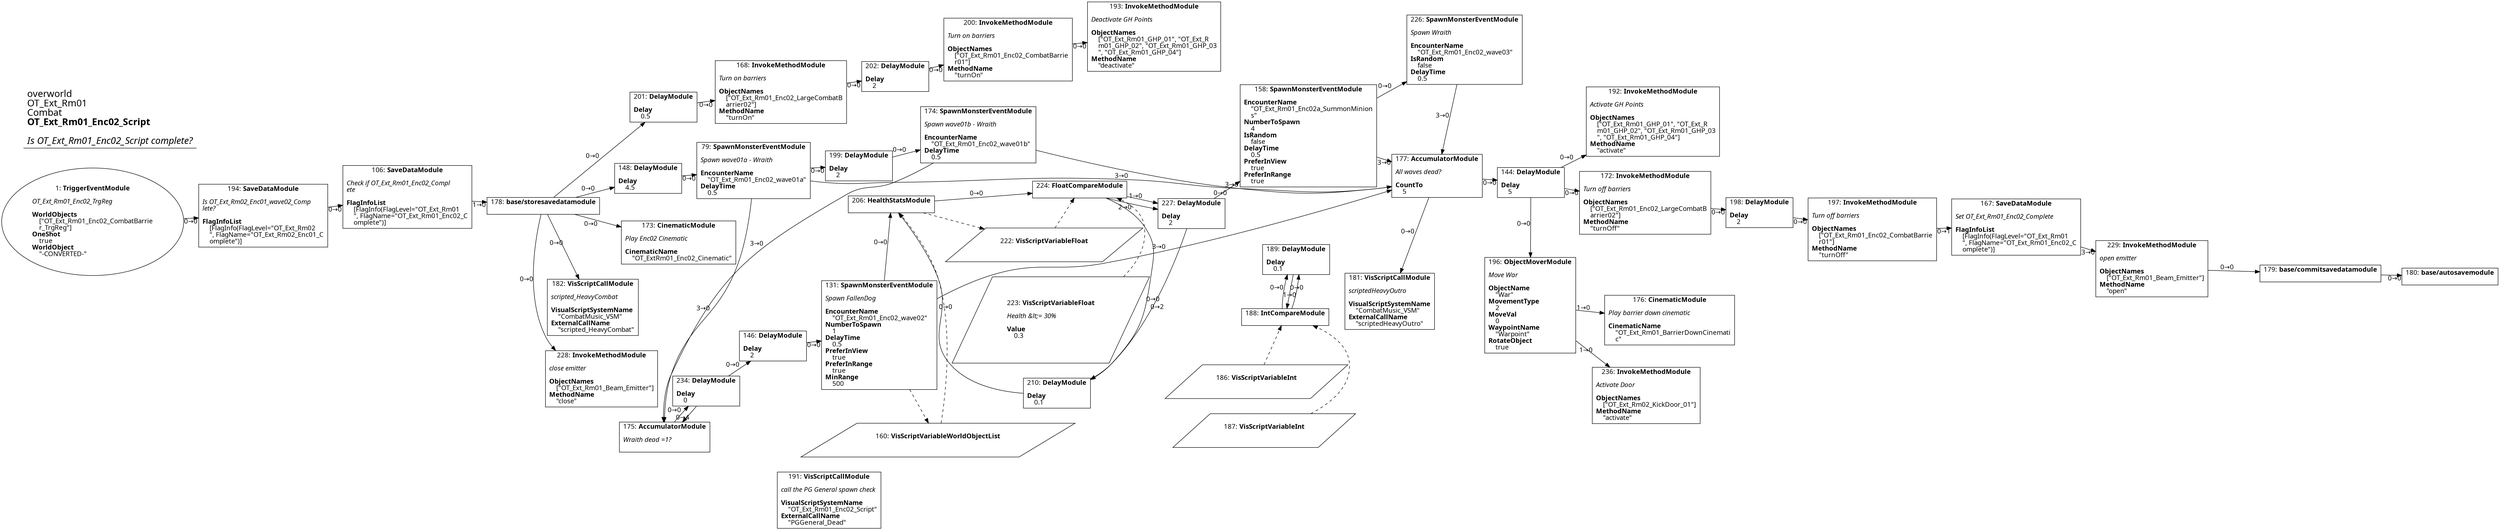 digraph {
    layout = fdp;
    overlap = prism;
    sep = "+16";
    splines = spline;

    node [ shape = box ];

    graph [ fontname = "Segoe UI" ];
    node [ fontname = "Segoe UI" ];
    edge [ fontname = "Segoe UI" ];

    1 [ label = <1: <b>TriggerEventModule</b><br/><br/><i>OT_Ext_Rm01_Enc02_TrgReg<br align="left"/></i><br align="left"/><b>WorldObjects</b><br align="left"/>    [&quot;OT_Ext_Rm01_Enc02_CombatBarrie<br align="left"/>    r_TrgReg&quot;]<br align="left"/><b>OneShot</b><br align="left"/>    true<br align="left"/><b>WorldObject</b><br align="left"/>    &quot;-CONVERTED-&quot;<br align="left"/>> ];
    1 [ shape = oval ]
    1 [ pos = "1.585,-3.788!" ];
    1 -> 194 [ label = "0→0" ];

    79 [ label = <79: <b>SpawnMonsterEventModule</b><br/><br/><i>Spawn wave01a - Wraith<br align="left"/></i><br align="left"/><b>EncounterName</b><br align="left"/>    &quot;OT_Ext_Rm01_Enc02_wave01a&quot;<br align="left"/><b>DelayTime</b><br align="left"/>    0.5<br align="left"/>> ];
    79 [ pos = "2.851,-3.811!" ];
    79 -> 177 [ label = "3→0" ];
    79 -> 199 [ label = "0→0" ];
    79 -> 175 [ label = "3→0" ];

    106 [ label = <106: <b>SaveDataModule</b><br/><br/><i>Check if OT_Ext_Rm01_Enc02_Compl<br align="left"/>ete<br align="left"/></i><br align="left"/><b>FlagInfoList</b><br align="left"/>    [FlagInfo(FlagLevel=&quot;OT_Ext_Rm01<br align="left"/>    &quot;, FlagName=&quot;OT_Ext_Rm01_Enc02_C<br align="left"/>    omplete&quot;)]<br align="left"/>> ];
    106 [ pos = "2.154,-3.788!" ];
    106 -> 178 [ label = "1→0" ];

    131 [ label = <131: <b>SpawnMonsterEventModule</b><br/><br/><i>Spawn FallenDog<br align="left"/></i><br align="left"/><b>EncounterName</b><br align="left"/>    &quot;OT_Ext_Rm01_Enc02_wave02&quot;<br align="left"/><b>NumberToSpawn</b><br align="left"/>    1<br align="left"/><b>DelayTime</b><br align="left"/>    0.5<br align="left"/><b>PreferInView</b><br align="left"/>    true<br align="left"/><b>PreferInRange</b><br align="left"/>    true<br align="left"/><b>MinRange</b><br align="left"/>    500<br align="left"/>> ];
    131 [ pos = "3.8810003,-4.4940004!" ];
    131 -> 206 [ label = "0→0" ];
    131 -> 177 [ label = "3→0" ];
    131 -> 160 [ style = dashed ];

    144 [ label = <144: <b>DelayModule</b><br/><br/><b>Delay</b><br align="left"/>    5<br align="left"/>> ];
    144 [ pos = "7.6760006,-4.5670004!" ];
    144 -> 172 [ label = "0→0" ];
    144 -> 192 [ label = "0→0" ];
    144 -> 196 [ label = "0→0" ];

    146 [ label = <146: <b>DelayModule</b><br/><br/><b>Delay</b><br align="left"/>    2<br align="left"/>> ];
    146 [ pos = "3.68,-4.4940004!" ];
    146 -> 131 [ label = "0→0" ];

    148 [ label = <148: <b>DelayModule</b><br/><br/><b>Delay</b><br align="left"/>    4.5<br align="left"/>> ];
    148 [ pos = "2.634,-3.811!" ];
    148 -> 79 [ label = "0→0" ];

    158 [ label = <158: <b>SpawnMonsterEventModule</b><br/><br/><b>EncounterName</b><br align="left"/>    &quot;OT_Ext_Rm01_Enc02a_SummonMinion<br align="left"/>    s&quot;<br align="left"/><b>NumberToSpawn</b><br align="left"/>    4<br align="left"/><b>IsRandom</b><br align="left"/>    false<br align="left"/><b>DelayTime</b><br align="left"/>    0.5<br align="left"/><b>PreferInView</b><br align="left"/>    true<br align="left"/><b>PreferInRange</b><br align="left"/>    true<br align="left"/>> ];
    158 [ pos = "5.3190002,-4.5280004!" ];
    158 -> 226 [ label = "0→0" ];
    158 -> 177 [ label = "3→0" ];

    160 [ label = <160: <b>VisScriptVariableWorldObjectList</b><br/><br/>> ];
    160 [ shape = parallelogram ]
    160 [ pos = "4.2460003,-4.7900004!" ];

    167 [ label = <167: <b>SaveDataModule</b><br/><br/><i>Set OT_Ext_Rm01_Enc02_Complete<br align="left"/></i><br align="left"/><b>FlagInfoList</b><br align="left"/>    [FlagInfo(FlagLevel=&quot;OT_Ext_Rm01<br align="left"/>    &quot;, FlagName=&quot;OT_Ext_Rm01_Enc02_C<br align="left"/>    omplete&quot;)]<br align="left"/>> ];
    167 [ pos = "8.501,-4.544!" ];
    167 -> 229 [ label = "3→0" ];

    168 [ label = <168: <b>InvokeMethodModule</b><br/><br/><i>Turn on barriers<br align="left"/></i><br align="left"/><b>ObjectNames</b><br align="left"/>    [&quot;OT_Ext_Rm01_Enc02_LargeCombatB<br align="left"/>    arrier02&quot;]<br align="left"/><b>MethodName</b><br align="left"/>    &quot;turnOn&quot;<br align="left"/>> ];
    168 [ pos = "2.8270001,-3.525!" ];
    168 -> 202 [ label = "0→0" ];

    172 [ label = <172: <b>InvokeMethodModule</b><br/><br/><i>Turn off barriers<br align="left"/></i><br align="left"/><b>ObjectNames</b><br align="left"/>    [&quot;OT_Ext_Rm01_Enc02_LargeCombatB<br align="left"/>    arrier02&quot;]<br align="left"/><b>MethodName</b><br align="left"/>    &quot;turnOff&quot;<br align="left"/>> ];
    172 [ pos = "7.8890004,-4.5670004!" ];
    172 -> 198 [ label = "0→0" ];

    173 [ label = <173: <b>CinematicModule</b><br/><br/><i>Play Enc02 Cinematic<br align="left"/></i><br align="left"/><b>CinematicName</b><br align="left"/>    &quot;OT_ExtRm01_Enc02_Cinematic&quot;<br align="left"/>> ];
    173 [ pos = "2.637,-4.0150003!" ];

    174 [ label = <174: <b>SpawnMonsterEventModule</b><br/><br/><i>Spawn wave01b - Wraith<br align="left"/></i><br align="left"/><b>EncounterName</b><br align="left"/>    &quot;OT_Ext_Rm01_Enc02_wave01b&quot;<br align="left"/><b>DelayTime</b><br align="left"/>    0.5<br align="left"/>> ];
    174 [ pos = "3.4090002,-3.811!" ];
    174 -> 177 [ label = "3→0" ];
    174 -> 175 [ label = "3→0" ];

    175 [ label = <175: <b>AccumulatorModule</b><br/><br/><i>Wraith dead =1?<br align="left"/></i><br align="left"/>> ];
    175 [ pos = "3.0990002,-4.4940004!" ];
    175 -> 234 [ label = "0→0" ];

    176 [ label = <176: <b>CinematicModule</b><br/><br/><i>Play barrier down cinematic<br align="left"/></i><br align="left"/><b>CinematicName</b><br align="left"/>    &quot;OT_Ext_Rm01_BarrierDownCinemati<br align="left"/>    c&quot;<br align="left"/>> ];
    176 [ pos = "8.104,-4.796!" ];

    177 [ label = <177: <b>AccumulatorModule</b><br/><br/><i>All waves dead?<br align="left"/></i><br align="left"/><b>CountTo</b><br align="left"/>    5<br align="left"/>> ];
    177 [ pos = "7.4240003,-4.5670004!" ];
    177 -> 144 [ label = "0→0" ];
    177 -> 181 [ label = "0→0" ];

    178 [ label = <178: <b>base/storesavedatamodule</b><br/><br/>> ];
    178 [ pos = "2.397,-3.811!" ];
    178 -> 148 [ label = "0→0" ];
    178 -> 173 [ label = "0→0" ];
    178 -> 182 [ label = "0→0" ];
    178 -> 228 [ label = "0→0" ];
    178 -> 201 [ label = "0→0" ];

    179 [ label = <179: <b>base/commitsavedatamodule</b><br/><br/>> ];
    179 [ pos = "8.950001,-4.59!" ];
    179 -> 180 [ label = "0→0" ];

    180 [ label = <180: <b>base/autosavemodule</b><br/><br/>> ];
    180 [ pos = "9.212001,-4.59!" ];

    181 [ label = <181: <b>VisScriptCallModule</b><br/><br/><i>scriptedHeavyOutro<br align="left"/></i><br align="left"/><b>VisualScriptSystemName</b><br align="left"/>    &quot;CombatMusic_VSM&quot;<br align="left"/><b>ExternalCallName</b><br align="left"/>    &quot;scriptedHeavyOutro&quot;<br align="left"/>> ];
    181 [ pos = "7.675,-4.7700005!" ];

    182 [ label = <182: <b>VisScriptCallModule</b><br/><br/><i>scripted_HeavyCombat<br align="left"/></i><br align="left"/><b>VisualScriptSystemName</b><br align="left"/>    &quot;CombatMusic_VSM&quot;<br align="left"/><b>ExternalCallName</b><br align="left"/>    &quot;scripted_HeavyCombat&quot;<br align="left"/>> ];
    182 [ pos = "2.637,-4.1460004!" ];

    186 [ label = <186: <b>VisScriptVariableInt</b><br/><br/>> ];
    186 [ shape = parallelogram ]
    186 [ pos = "6.097,-5.091!" ];

    187 [ label = <187: <b>VisScriptVariableInt</b><br/><br/>> ];
    187 [ shape = parallelogram ]
    187 [ pos = "6.0990005,-5.1540003!" ];

    188 [ label = <188: <b>IntCompareModule</b><br/><br/>> ];
    188 [ pos = "6.2570004,-5.013!" ];
    188 -> 189 [ label = "0→0" ];
    188 -> 189 [ label = "1→0" ];
    186 -> 188 [ style = dashed ];
    187 -> 188 [ style = dashed ];

    189 [ label = <189: <b>DelayModule</b><br/><br/><b>Delay</b><br align="left"/>    0.1<br align="left"/>> ];
    189 [ pos = "6.2640004,-4.821!" ];
    189 -> 188 [ label = "0→0" ];

    191 [ label = <191: <b>VisScriptCallModule</b><br/><br/><i>call the PG General spawn check<br align="left"/></i><br align="left"/><b>VisualScriptSystemName</b><br align="left"/>    &quot;OT_Ext_Rm01_Enc02_Script&quot;<br align="left"/><b>ExternalCallName</b><br align="left"/>    &quot;PGGeneral_Dead&quot;<br align="left"/>> ];
    191 [ pos = "3.976,-5.15!" ];

    192 [ label = <192: <b>InvokeMethodModule</b><br/><br/><i>Activate GH Points<br align="left"/></i><br align="left"/><b>ObjectNames</b><br align="left"/>    [&quot;OT_Ext_Rm01_GHP_01&quot;, &quot;OT_Ext_R<br align="left"/>    m01_GHP_02&quot;, &quot;OT_Ext_Rm01_GHP_03<br align="left"/>    &quot;, &quot;OT_Ext_Rm01_GHP_04&quot;]<br align="left"/><b>MethodName</b><br align="left"/>    &quot;activate&quot;<br align="left"/>> ];
    192 [ pos = "7.8880005,-4.412!" ];

    193 [ label = <193: <b>InvokeMethodModule</b><br/><br/><i>Deactivate GH Points<br align="left"/></i><br align="left"/><b>ObjectNames</b><br align="left"/>    [&quot;OT_Ext_Rm01_GHP_01&quot;, &quot;OT_Ext_R<br align="left"/>    m01_GHP_02&quot;, &quot;OT_Ext_Rm01_GHP_03<br align="left"/>    &quot;, &quot;OT_Ext_Rm01_GHP_04&quot;]<br align="left"/><b>MethodName</b><br align="left"/>    &quot;deactivate&quot;<br align="left"/>> ];
    193 [ pos = "3.4250002,-3.5300002!" ];

    194 [ label = <194: <b>SaveDataModule</b><br/><br/><i>Is OT_Ext_Rm02_Enc01_wave02_Comp<br align="left"/>lete?<br align="left"/></i><br align="left"/><b>FlagInfoList</b><br align="left"/>    [FlagInfo(FlagLevel=&quot;OT_Ext_Rm02<br align="left"/>    &quot;, FlagName=&quot;OT_Ext_Rm02_Enc01_C<br align="left"/>    omplete&quot;)]<br align="left"/>> ];
    194 [ pos = "1.843,-3.788!" ];
    194 -> 106 [ label = "0→0" ];

    196 [ label = <196: <b>ObjectMoverModule</b><br/><br/><i>Move War<br align="left"/></i><br align="left"/><b>ObjectName</b><br align="left"/>    &quot;War&quot;<br align="left"/><b>MovementType</b><br align="left"/>    2<br align="left"/><b>MoveVal</b><br align="left"/>    0<br align="left"/><b>WaypointName</b><br align="left"/>    &quot;Warpoint&quot;<br align="left"/><b>RotateObject</b><br align="left"/>    true<br align="left"/>> ];
    196 [ pos = "7.8900003,-4.7730002!" ];
    196 -> 176 [ label = "1→0" ];
    196 -> 236 [ label = "1→0" ];

    197 [ label = <197: <b>InvokeMethodModule</b><br/><br/><i>Turn off barriers<br align="left"/></i><br align="left"/><b>ObjectNames</b><br align="left"/>    [&quot;OT_Ext_Rm01_Enc02_CombatBarrie<br align="left"/>    r01&quot;]<br align="left"/><b>MethodName</b><br align="left"/>    &quot;turnOff&quot;<br align="left"/>> ];
    197 [ pos = "8.285001,-4.5670004!" ];
    197 -> 167 [ label = "0→1" ];

    198 [ label = <198: <b>DelayModule</b><br/><br/><b>Delay</b><br align="left"/>    2<br align="left"/>> ];
    198 [ pos = "8.101001,-4.5670004!" ];
    198 -> 197 [ label = "0→0" ];

    199 [ label = <199: <b>DelayModule</b><br/><br/><b>Delay</b><br align="left"/>    2<br align="left"/>> ];
    199 [ pos = "3.18,-3.811!" ];
    199 -> 174 [ label = "0→0" ];

    200 [ label = <200: <b>InvokeMethodModule</b><br/><br/><i>Turn on barriers<br align="left"/></i><br align="left"/><b>ObjectNames</b><br align="left"/>    [&quot;OT_Ext_Rm01_Enc02_CombatBarrie<br align="left"/>    r01&quot;]<br align="left"/><b>MethodName</b><br align="left"/>    &quot;turnOn&quot;<br align="left"/>> ];
    200 [ pos = "3.2080002,-3.5300002!" ];
    200 -> 193 [ label = "0→0" ];

    201 [ label = <201: <b>DelayModule</b><br/><br/><b>Delay</b><br align="left"/>    0.5<br align="left"/>> ];
    201 [ pos = "2.637,-3.525!" ];
    201 -> 168 [ label = "0→0" ];

    202 [ label = <202: <b>DelayModule</b><br/><br/><b>Delay</b><br align="left"/>    2<br align="left"/>> ];
    202 [ pos = "3.0340002,-3.5260003!" ];
    202 -> 200 [ label = "0→0" ];

    206 [ label = <206: <b>HealthStatsModule</b><br/><br/>> ];
    206 [ pos = "4.4820004,-4.4940004!" ];
    206 -> 224 [ label = "0→0" ];
    160 -> 206 [ style = dashed ];
    206 -> 222 [ style = dashed ];

    210 [ label = <210: <b>DelayModule</b><br/><br/><b>Delay</b><br align="left"/>    0.1<br align="left"/>> ];
    210 [ pos = "4.6650004,-4.7780004!" ];
    210 -> 206 [ label = "0→0" ];

    222 [ label = <222: <b>VisScriptVariableFloat</b><br/><br/>> ];
    222 [ shape = parallelogram ]
    222 [ pos = "4.6730003,-4.5680003!" ];

    223 [ label = <223: <b>VisScriptVariableFloat</b><br/><br/><i>Health &amp;lt;= 30%<br align="left"/></i><br align="left"/><b>Value</b><br align="left"/>    0.3<br align="left"/>> ];
    223 [ shape = parallelogram ]
    223 [ pos = "4.6740003,-4.6450005!" ];

    224 [ label = <224: <b>FloatCompareModule</b><br/><br/>> ];
    224 [ pos = "4.8100004,-4.4940004!" ];
    224 -> 210 [ label = "0→0" ];
    224 -> 227 [ label = "1→0" ];
    224 -> 227 [ label = "2→0" ];
    222 -> 224 [ style = dashed ];
    223 -> 224 [ style = dashed ];

    226 [ label = <226: <b>SpawnMonsterEventModule</b><br/><br/><i>Spawn Wraith<br align="left"/></i><br align="left"/><b>EncounterName</b><br align="left"/>    &quot;OT_Ext_Rm01_Enc02_wave03&quot;<br align="left"/><b>IsRandom</b><br align="left"/>    false<br align="left"/><b>DelayTime</b><br align="left"/>    0.5<br align="left"/>> ];
    226 [ pos = "6.2240005,-4.5280004!" ];
    226 -> 177 [ label = "3→0" ];

    227 [ label = <227: <b>DelayModule</b><br/><br/><b>Delay</b><br align="left"/>    2<br align="left"/>> ];
    227 [ pos = "5.065,-4.5280004!" ];
    227 -> 158 [ label = "0→0" ];
    227 -> 210 [ label = "0→2" ];

    228 [ label = <228: <b>InvokeMethodModule</b><br/><br/><i>close emitter<br align="left"/></i><br align="left"/><b>ObjectNames</b><br align="left"/>    [&quot;OT_Ext_Rm01_Beam_Emitter&quot;]<br align="left"/><b>MethodName</b><br align="left"/>    &quot;close&quot;<br align="left"/>> ];
    228 [ pos = "2.638,-4.228!" ];

    229 [ label = <229: <b>InvokeMethodModule</b><br/><br/><i>open emitter<br align="left"/></i><br align="left"/><b>ObjectNames</b><br align="left"/>    [&quot;OT_Ext_Rm01_Beam_Emitter&quot;]<br align="left"/><b>MethodName</b><br align="left"/>    &quot;open&quot;<br align="left"/>> ];
    229 [ pos = "8.72,-4.59!" ];
    229 -> 179 [ label = "0→0" ];

    234 [ label = <234: <b>DelayModule</b><br/><br/><b>Delay</b><br align="left"/>    0<br align="left"/>> ];
    234 [ pos = "3.4410002,-4.4940004!" ];
    234 -> 146 [ label = "0→0" ];
    234 -> 175 [ label = "0→4" ];

    236 [ label = <236: <b>InvokeMethodModule</b><br/><br/><i>Activate Door<br align="left"/></i><br align="left"/><b>ObjectNames</b><br align="left"/>    [&quot;OT_Ext_Rm02_KickDoor_01&quot;]<br align="left"/><b>MethodName</b><br align="left"/>    &quot;activate&quot;<br align="left"/>> ];
    236 [ pos = "8.108001,-4.934!" ];

    title [ pos = "1.5840001,-3.5240002!" ];
    title [ shape = underline ];
    title [ label = <<font point-size="20">overworld<br align="left"/>OT_Ext_Rm01<br align="left"/>Combat<br align="left"/><b>OT_Ext_Rm01_Enc02_Script</b><br align="left"/><br/><i>Is OT_Ext_Rm01_Enc02_Script complete?</i><br align="left"/></font>> ];
}
